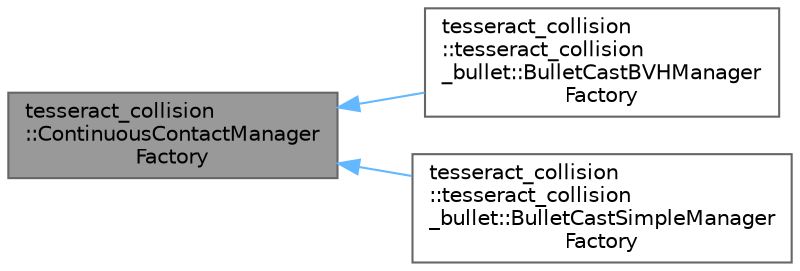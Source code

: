 digraph "tesseract_collision::ContinuousContactManagerFactory"
{
 // LATEX_PDF_SIZE
  bgcolor="transparent";
  edge [fontname=Helvetica,fontsize=10,labelfontname=Helvetica,labelfontsize=10];
  node [fontname=Helvetica,fontsize=10,shape=box,height=0.2,width=0.4];
  rankdir="LR";
  Node1 [label="tesseract_collision\l::ContinuousContactManager\lFactory",height=0.2,width=0.4,color="gray40", fillcolor="grey60", style="filled", fontcolor="black",tooltip="Define a continuous contact manager plugin which the factory can create an instance."];
  Node1 -> Node2 [dir="back",color="steelblue1",style="solid"];
  Node2 [label="tesseract_collision\l::tesseract_collision\l_bullet::BulletCastBVHManager\lFactory",height=0.2,width=0.4,color="gray40", fillcolor="white", style="filled",URL="$da/d2f/classtesseract__collision_1_1tesseract__collision__bullet_1_1BulletCastBVHManagerFactory.html",tooltip=" "];
  Node1 -> Node3 [dir="back",color="steelblue1",style="solid"];
  Node3 [label="tesseract_collision\l::tesseract_collision\l_bullet::BulletCastSimpleManager\lFactory",height=0.2,width=0.4,color="gray40", fillcolor="white", style="filled",URL="$db/d33/classtesseract__collision_1_1tesseract__collision__bullet_1_1BulletCastSimpleManagerFactory.html",tooltip=" "];
}

